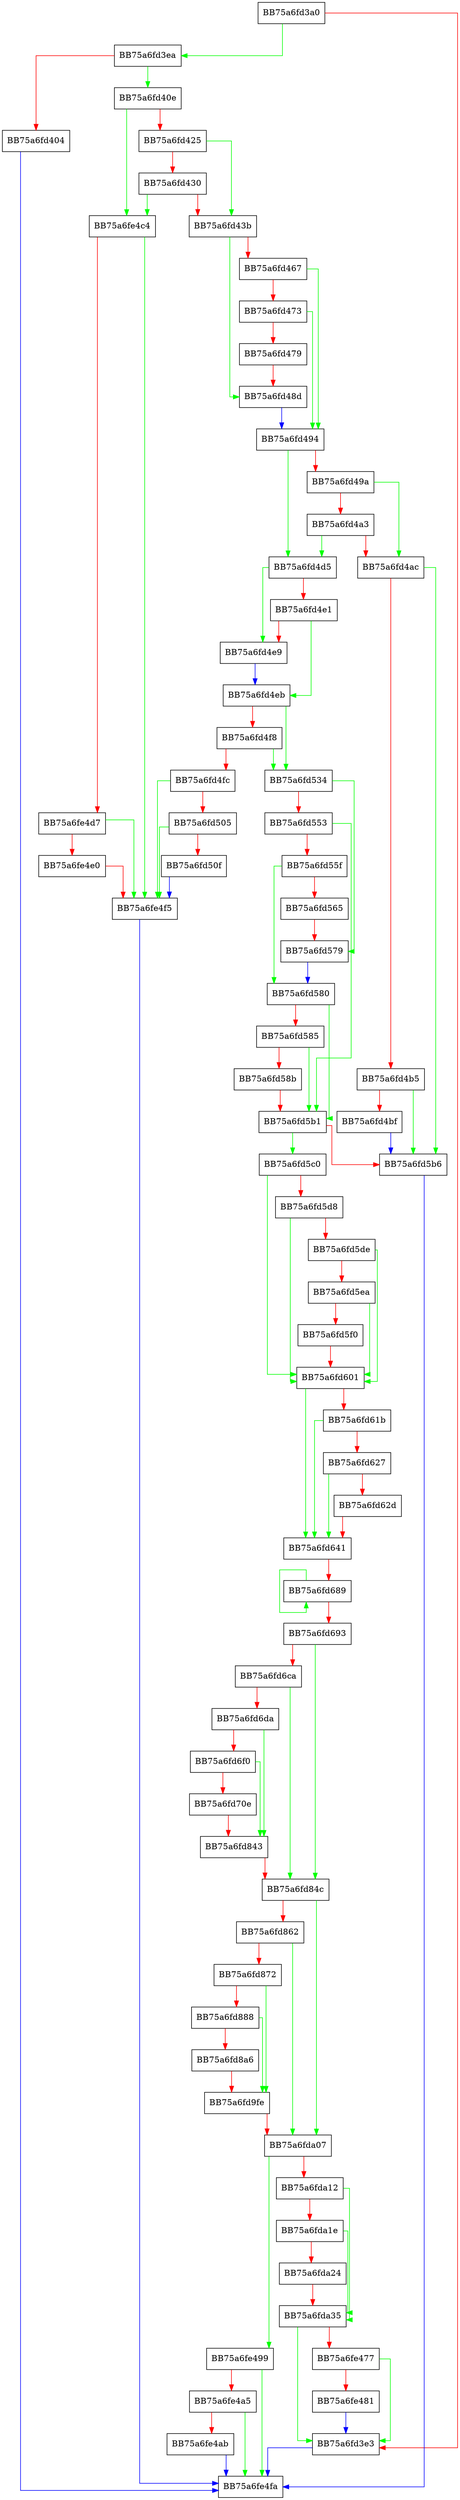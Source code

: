digraph Initialize {
  node [shape="box"];
  graph [splines=ortho];
  BB75a6fd3a0 -> BB75a6fd3ea [color="green"];
  BB75a6fd3a0 -> BB75a6fd3e3 [color="red"];
  BB75a6fd3e3 -> BB75a6fe4fa [color="blue"];
  BB75a6fd3ea -> BB75a6fd40e [color="green"];
  BB75a6fd3ea -> BB75a6fd404 [color="red"];
  BB75a6fd404 -> BB75a6fe4fa [color="blue"];
  BB75a6fd40e -> BB75a6fe4c4 [color="green"];
  BB75a6fd40e -> BB75a6fd425 [color="red"];
  BB75a6fd425 -> BB75a6fd43b [color="green"];
  BB75a6fd425 -> BB75a6fd430 [color="red"];
  BB75a6fd430 -> BB75a6fe4c4 [color="green"];
  BB75a6fd430 -> BB75a6fd43b [color="red"];
  BB75a6fd43b -> BB75a6fd48d [color="green"];
  BB75a6fd43b -> BB75a6fd467 [color="red"];
  BB75a6fd467 -> BB75a6fd494 [color="green"];
  BB75a6fd467 -> BB75a6fd473 [color="red"];
  BB75a6fd473 -> BB75a6fd494 [color="green"];
  BB75a6fd473 -> BB75a6fd479 [color="red"];
  BB75a6fd479 -> BB75a6fd48d [color="red"];
  BB75a6fd48d -> BB75a6fd494 [color="blue"];
  BB75a6fd494 -> BB75a6fd4d5 [color="green"];
  BB75a6fd494 -> BB75a6fd49a [color="red"];
  BB75a6fd49a -> BB75a6fd4ac [color="green"];
  BB75a6fd49a -> BB75a6fd4a3 [color="red"];
  BB75a6fd4a3 -> BB75a6fd4d5 [color="green"];
  BB75a6fd4a3 -> BB75a6fd4ac [color="red"];
  BB75a6fd4ac -> BB75a6fd5b6 [color="green"];
  BB75a6fd4ac -> BB75a6fd4b5 [color="red"];
  BB75a6fd4b5 -> BB75a6fd5b6 [color="green"];
  BB75a6fd4b5 -> BB75a6fd4bf [color="red"];
  BB75a6fd4bf -> BB75a6fd5b6 [color="blue"];
  BB75a6fd4d5 -> BB75a6fd4e9 [color="green"];
  BB75a6fd4d5 -> BB75a6fd4e1 [color="red"];
  BB75a6fd4e1 -> BB75a6fd4eb [color="green"];
  BB75a6fd4e1 -> BB75a6fd4e9 [color="red"];
  BB75a6fd4e9 -> BB75a6fd4eb [color="blue"];
  BB75a6fd4eb -> BB75a6fd534 [color="green"];
  BB75a6fd4eb -> BB75a6fd4f8 [color="red"];
  BB75a6fd4f8 -> BB75a6fd534 [color="green"];
  BB75a6fd4f8 -> BB75a6fd4fc [color="red"];
  BB75a6fd4fc -> BB75a6fe4f5 [color="green"];
  BB75a6fd4fc -> BB75a6fd505 [color="red"];
  BB75a6fd505 -> BB75a6fe4f5 [color="green"];
  BB75a6fd505 -> BB75a6fd50f [color="red"];
  BB75a6fd50f -> BB75a6fe4f5 [color="blue"];
  BB75a6fd534 -> BB75a6fd579 [color="green"];
  BB75a6fd534 -> BB75a6fd553 [color="red"];
  BB75a6fd553 -> BB75a6fd5b1 [color="green"];
  BB75a6fd553 -> BB75a6fd55f [color="red"];
  BB75a6fd55f -> BB75a6fd580 [color="green"];
  BB75a6fd55f -> BB75a6fd565 [color="red"];
  BB75a6fd565 -> BB75a6fd579 [color="red"];
  BB75a6fd579 -> BB75a6fd580 [color="blue"];
  BB75a6fd580 -> BB75a6fd5b1 [color="green"];
  BB75a6fd580 -> BB75a6fd585 [color="red"];
  BB75a6fd585 -> BB75a6fd5b1 [color="green"];
  BB75a6fd585 -> BB75a6fd58b [color="red"];
  BB75a6fd58b -> BB75a6fd5b1 [color="red"];
  BB75a6fd5b1 -> BB75a6fd5c0 [color="green"];
  BB75a6fd5b1 -> BB75a6fd5b6 [color="red"];
  BB75a6fd5b6 -> BB75a6fe4fa [color="blue"];
  BB75a6fd5c0 -> BB75a6fd601 [color="green"];
  BB75a6fd5c0 -> BB75a6fd5d8 [color="red"];
  BB75a6fd5d8 -> BB75a6fd601 [color="green"];
  BB75a6fd5d8 -> BB75a6fd5de [color="red"];
  BB75a6fd5de -> BB75a6fd601 [color="green"];
  BB75a6fd5de -> BB75a6fd5ea [color="red"];
  BB75a6fd5ea -> BB75a6fd601 [color="green"];
  BB75a6fd5ea -> BB75a6fd5f0 [color="red"];
  BB75a6fd5f0 -> BB75a6fd601 [color="red"];
  BB75a6fd601 -> BB75a6fd641 [color="green"];
  BB75a6fd601 -> BB75a6fd61b [color="red"];
  BB75a6fd61b -> BB75a6fd641 [color="green"];
  BB75a6fd61b -> BB75a6fd627 [color="red"];
  BB75a6fd627 -> BB75a6fd641 [color="green"];
  BB75a6fd627 -> BB75a6fd62d [color="red"];
  BB75a6fd62d -> BB75a6fd641 [color="red"];
  BB75a6fd641 -> BB75a6fd689 [color="red"];
  BB75a6fd689 -> BB75a6fd689 [color="green"];
  BB75a6fd689 -> BB75a6fd693 [color="red"];
  BB75a6fd693 -> BB75a6fd84c [color="green"];
  BB75a6fd693 -> BB75a6fd6ca [color="red"];
  BB75a6fd6ca -> BB75a6fd84c [color="green"];
  BB75a6fd6ca -> BB75a6fd6da [color="red"];
  BB75a6fd6da -> BB75a6fd843 [color="green"];
  BB75a6fd6da -> BB75a6fd6f0 [color="red"];
  BB75a6fd6f0 -> BB75a6fd843 [color="green"];
  BB75a6fd6f0 -> BB75a6fd70e [color="red"];
  BB75a6fd70e -> BB75a6fd843 [color="red"];
  BB75a6fd843 -> BB75a6fd84c [color="red"];
  BB75a6fd84c -> BB75a6fda07 [color="green"];
  BB75a6fd84c -> BB75a6fd862 [color="red"];
  BB75a6fd862 -> BB75a6fda07 [color="green"];
  BB75a6fd862 -> BB75a6fd872 [color="red"];
  BB75a6fd872 -> BB75a6fd9fe [color="green"];
  BB75a6fd872 -> BB75a6fd888 [color="red"];
  BB75a6fd888 -> BB75a6fd9fe [color="green"];
  BB75a6fd888 -> BB75a6fd8a6 [color="red"];
  BB75a6fd8a6 -> BB75a6fd9fe [color="red"];
  BB75a6fd9fe -> BB75a6fda07 [color="red"];
  BB75a6fda07 -> BB75a6fe499 [color="green"];
  BB75a6fda07 -> BB75a6fda12 [color="red"];
  BB75a6fda12 -> BB75a6fda35 [color="green"];
  BB75a6fda12 -> BB75a6fda1e [color="red"];
  BB75a6fda1e -> BB75a6fda35 [color="green"];
  BB75a6fda1e -> BB75a6fda24 [color="red"];
  BB75a6fda24 -> BB75a6fda35 [color="red"];
  BB75a6fda35 -> BB75a6fd3e3 [color="green"];
  BB75a6fda35 -> BB75a6fe477 [color="red"];
  BB75a6fe477 -> BB75a6fd3e3 [color="green"];
  BB75a6fe477 -> BB75a6fe481 [color="red"];
  BB75a6fe481 -> BB75a6fd3e3 [color="blue"];
  BB75a6fe499 -> BB75a6fe4fa [color="green"];
  BB75a6fe499 -> BB75a6fe4a5 [color="red"];
  BB75a6fe4a5 -> BB75a6fe4fa [color="green"];
  BB75a6fe4a5 -> BB75a6fe4ab [color="red"];
  BB75a6fe4ab -> BB75a6fe4fa [color="blue"];
  BB75a6fe4c4 -> BB75a6fe4f5 [color="green"];
  BB75a6fe4c4 -> BB75a6fe4d7 [color="red"];
  BB75a6fe4d7 -> BB75a6fe4f5 [color="green"];
  BB75a6fe4d7 -> BB75a6fe4e0 [color="red"];
  BB75a6fe4e0 -> BB75a6fe4f5 [color="red"];
  BB75a6fe4f5 -> BB75a6fe4fa [color="blue"];
}